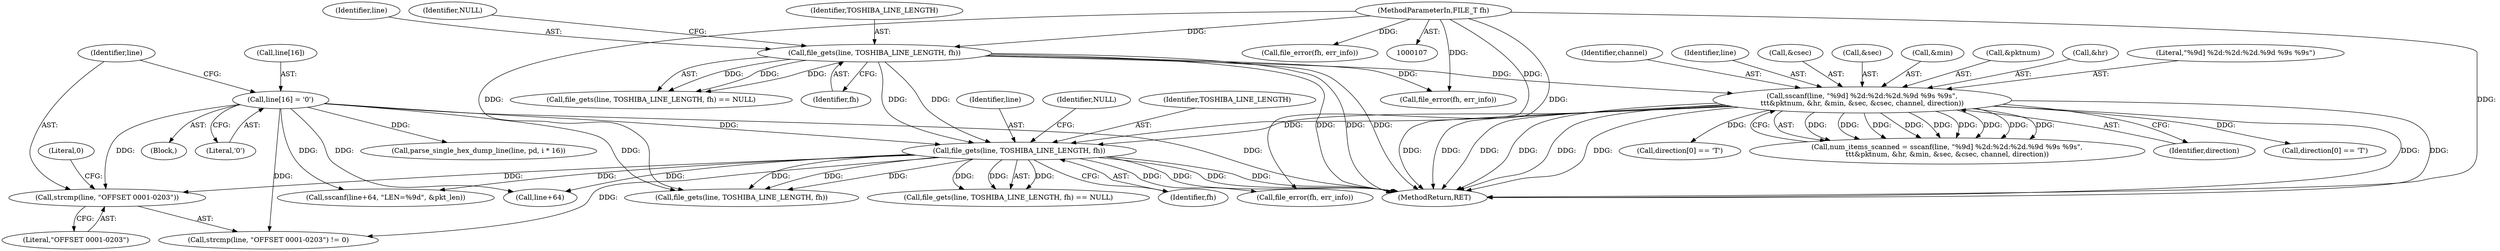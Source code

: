 digraph "0_wireshark_5efb45231671baa2db2011d8f67f9d6e72bc455b@API" {
"1000227" [label="(Call,strcmp(line, \"OFFSET 0001-0203\"))"];
"1000221" [label="(Call,line[16] = '\0')"];
"1000197" [label="(Call,file_gets(line, TOSHIBA_LINE_LENGTH, fh))"];
"1000162" [label="(Call,sscanf(line, \"%9d] %2d:%2d:%2d.%9d %9s %9s\",\n\t\t\t&pktnum, &hr, &min, &sec, &csec, channel, direction))"];
"1000136" [label="(Call,file_gets(line, TOSHIBA_LINE_LENGTH, fh))"];
"1000108" [label="(MethodParameterIn,FILE_T fh)"];
"1000145" [label="(Call,file_error(fh, err_info))"];
"1000222" [label="(Call,line[16])"];
"1000206" [label="(Call,file_error(fh, err_info))"];
"1000420" [label="(Call,file_error(fh, err_info))"];
"1000221" [label="(Call,line[16] = '\0')"];
"1000162" [label="(Call,sscanf(line, \"%9d] %2d:%2d:%2d.%9d %9s %9s\",\n\t\t\t&pktnum, &hr, &min, &sec, &csec, channel, direction))"];
"1000137" [label="(Identifier,line)"];
"1000175" [label="(Identifier,channel)"];
"1000140" [label="(Identifier,NULL)"];
"1000233" [label="(Call,sscanf(line+64, \"LEN=%9d\", &pkt_len))"];
"1000163" [label="(Identifier,line)"];
"1000173" [label="(Call,&csec)"];
"1000228" [label="(Identifier,line)"];
"1000108" [label="(MethodParameterIn,FILE_T fh)"];
"1000171" [label="(Call,&sec)"];
"1000230" [label="(Literal,0)"];
"1000229" [label="(Literal,\"OFFSET 0001-0203\")"];
"1000227" [label="(Call,strcmp(line, \"OFFSET 0001-0203\"))"];
"1000201" [label="(Identifier,NULL)"];
"1000160" [label="(Call,num_items_scanned = sscanf(line, \"%9d] %2d:%2d:%2d.%9d %9s %9s\",\n\t\t\t&pktnum, &hr, &min, &sec, &csec, channel, direction))"];
"1000196" [label="(Call,file_gets(line, TOSHIBA_LINE_LENGTH, fh) == NULL)"];
"1000437" [label="(Call,parse_single_hex_dump_line(line, pd, i * 16))"];
"1000200" [label="(Identifier,fh)"];
"1000194" [label="(Block,)"];
"1000169" [label="(Call,&min)"];
"1000135" [label="(Call,file_gets(line, TOSHIBA_LINE_LENGTH, fh) == NULL)"];
"1000139" [label="(Identifier,fh)"];
"1000199" [label="(Identifier,TOSHIBA_LINE_LENGTH)"];
"1000136" [label="(Call,file_gets(line, TOSHIBA_LINE_LENGTH, fh))"];
"1000176" [label="(Identifier,direction)"];
"1000165" [label="(Call,&pktnum)"];
"1000352" [label="(Call,direction[0] == 'T')"];
"1000225" [label="(Literal,'\0')"];
"1000167" [label="(Call,&hr)"];
"1000457" [label="(MethodReturn,RET)"];
"1000164" [label="(Literal,\"%9d] %2d:%2d:%2d.%9d %9s %9s\")"];
"1000234" [label="(Call,line+64)"];
"1000198" [label="(Identifier,line)"];
"1000411" [label="(Call,file_gets(line, TOSHIBA_LINE_LENGTH, fh))"];
"1000138" [label="(Identifier,TOSHIBA_LINE_LENGTH)"];
"1000226" [label="(Call,strcmp(line, \"OFFSET 0001-0203\") != 0)"];
"1000197" [label="(Call,file_gets(line, TOSHIBA_LINE_LENGTH, fh))"];
"1000319" [label="(Call,direction[0] == 'T')"];
"1000227" -> "1000226"  [label="AST: "];
"1000227" -> "1000229"  [label="CFG: "];
"1000228" -> "1000227"  [label="AST: "];
"1000229" -> "1000227"  [label="AST: "];
"1000230" -> "1000227"  [label="CFG: "];
"1000221" -> "1000227"  [label="DDG: "];
"1000197" -> "1000227"  [label="DDG: "];
"1000221" -> "1000194"  [label="AST: "];
"1000221" -> "1000225"  [label="CFG: "];
"1000222" -> "1000221"  [label="AST: "];
"1000225" -> "1000221"  [label="AST: "];
"1000228" -> "1000221"  [label="CFG: "];
"1000221" -> "1000457"  [label="DDG: "];
"1000221" -> "1000197"  [label="DDG: "];
"1000221" -> "1000226"  [label="DDG: "];
"1000221" -> "1000233"  [label="DDG: "];
"1000221" -> "1000234"  [label="DDG: "];
"1000221" -> "1000411"  [label="DDG: "];
"1000221" -> "1000437"  [label="DDG: "];
"1000197" -> "1000196"  [label="AST: "];
"1000197" -> "1000200"  [label="CFG: "];
"1000198" -> "1000197"  [label="AST: "];
"1000199" -> "1000197"  [label="AST: "];
"1000200" -> "1000197"  [label="AST: "];
"1000201" -> "1000197"  [label="CFG: "];
"1000197" -> "1000457"  [label="DDG: "];
"1000197" -> "1000457"  [label="DDG: "];
"1000197" -> "1000457"  [label="DDG: "];
"1000197" -> "1000196"  [label="DDG: "];
"1000197" -> "1000196"  [label="DDG: "];
"1000197" -> "1000196"  [label="DDG: "];
"1000162" -> "1000197"  [label="DDG: "];
"1000136" -> "1000197"  [label="DDG: "];
"1000136" -> "1000197"  [label="DDG: "];
"1000108" -> "1000197"  [label="DDG: "];
"1000197" -> "1000206"  [label="DDG: "];
"1000197" -> "1000226"  [label="DDG: "];
"1000197" -> "1000233"  [label="DDG: "];
"1000197" -> "1000234"  [label="DDG: "];
"1000197" -> "1000411"  [label="DDG: "];
"1000197" -> "1000411"  [label="DDG: "];
"1000197" -> "1000411"  [label="DDG: "];
"1000162" -> "1000160"  [label="AST: "];
"1000162" -> "1000176"  [label="CFG: "];
"1000163" -> "1000162"  [label="AST: "];
"1000164" -> "1000162"  [label="AST: "];
"1000165" -> "1000162"  [label="AST: "];
"1000167" -> "1000162"  [label="AST: "];
"1000169" -> "1000162"  [label="AST: "];
"1000171" -> "1000162"  [label="AST: "];
"1000173" -> "1000162"  [label="AST: "];
"1000175" -> "1000162"  [label="AST: "];
"1000176" -> "1000162"  [label="AST: "];
"1000160" -> "1000162"  [label="CFG: "];
"1000162" -> "1000457"  [label="DDG: "];
"1000162" -> "1000457"  [label="DDG: "];
"1000162" -> "1000457"  [label="DDG: "];
"1000162" -> "1000457"  [label="DDG: "];
"1000162" -> "1000457"  [label="DDG: "];
"1000162" -> "1000457"  [label="DDG: "];
"1000162" -> "1000457"  [label="DDG: "];
"1000162" -> "1000457"  [label="DDG: "];
"1000162" -> "1000160"  [label="DDG: "];
"1000162" -> "1000160"  [label="DDG: "];
"1000162" -> "1000160"  [label="DDG: "];
"1000162" -> "1000160"  [label="DDG: "];
"1000162" -> "1000160"  [label="DDG: "];
"1000162" -> "1000160"  [label="DDG: "];
"1000162" -> "1000160"  [label="DDG: "];
"1000162" -> "1000160"  [label="DDG: "];
"1000162" -> "1000160"  [label="DDG: "];
"1000136" -> "1000162"  [label="DDG: "];
"1000162" -> "1000319"  [label="DDG: "];
"1000162" -> "1000352"  [label="DDG: "];
"1000136" -> "1000135"  [label="AST: "];
"1000136" -> "1000139"  [label="CFG: "];
"1000137" -> "1000136"  [label="AST: "];
"1000138" -> "1000136"  [label="AST: "];
"1000139" -> "1000136"  [label="AST: "];
"1000140" -> "1000136"  [label="CFG: "];
"1000136" -> "1000457"  [label="DDG: "];
"1000136" -> "1000457"  [label="DDG: "];
"1000136" -> "1000457"  [label="DDG: "];
"1000136" -> "1000135"  [label="DDG: "];
"1000136" -> "1000135"  [label="DDG: "];
"1000136" -> "1000135"  [label="DDG: "];
"1000108" -> "1000136"  [label="DDG: "];
"1000136" -> "1000145"  [label="DDG: "];
"1000108" -> "1000107"  [label="AST: "];
"1000108" -> "1000457"  [label="DDG: "];
"1000108" -> "1000145"  [label="DDG: "];
"1000108" -> "1000206"  [label="DDG: "];
"1000108" -> "1000411"  [label="DDG: "];
"1000108" -> "1000420"  [label="DDG: "];
}
